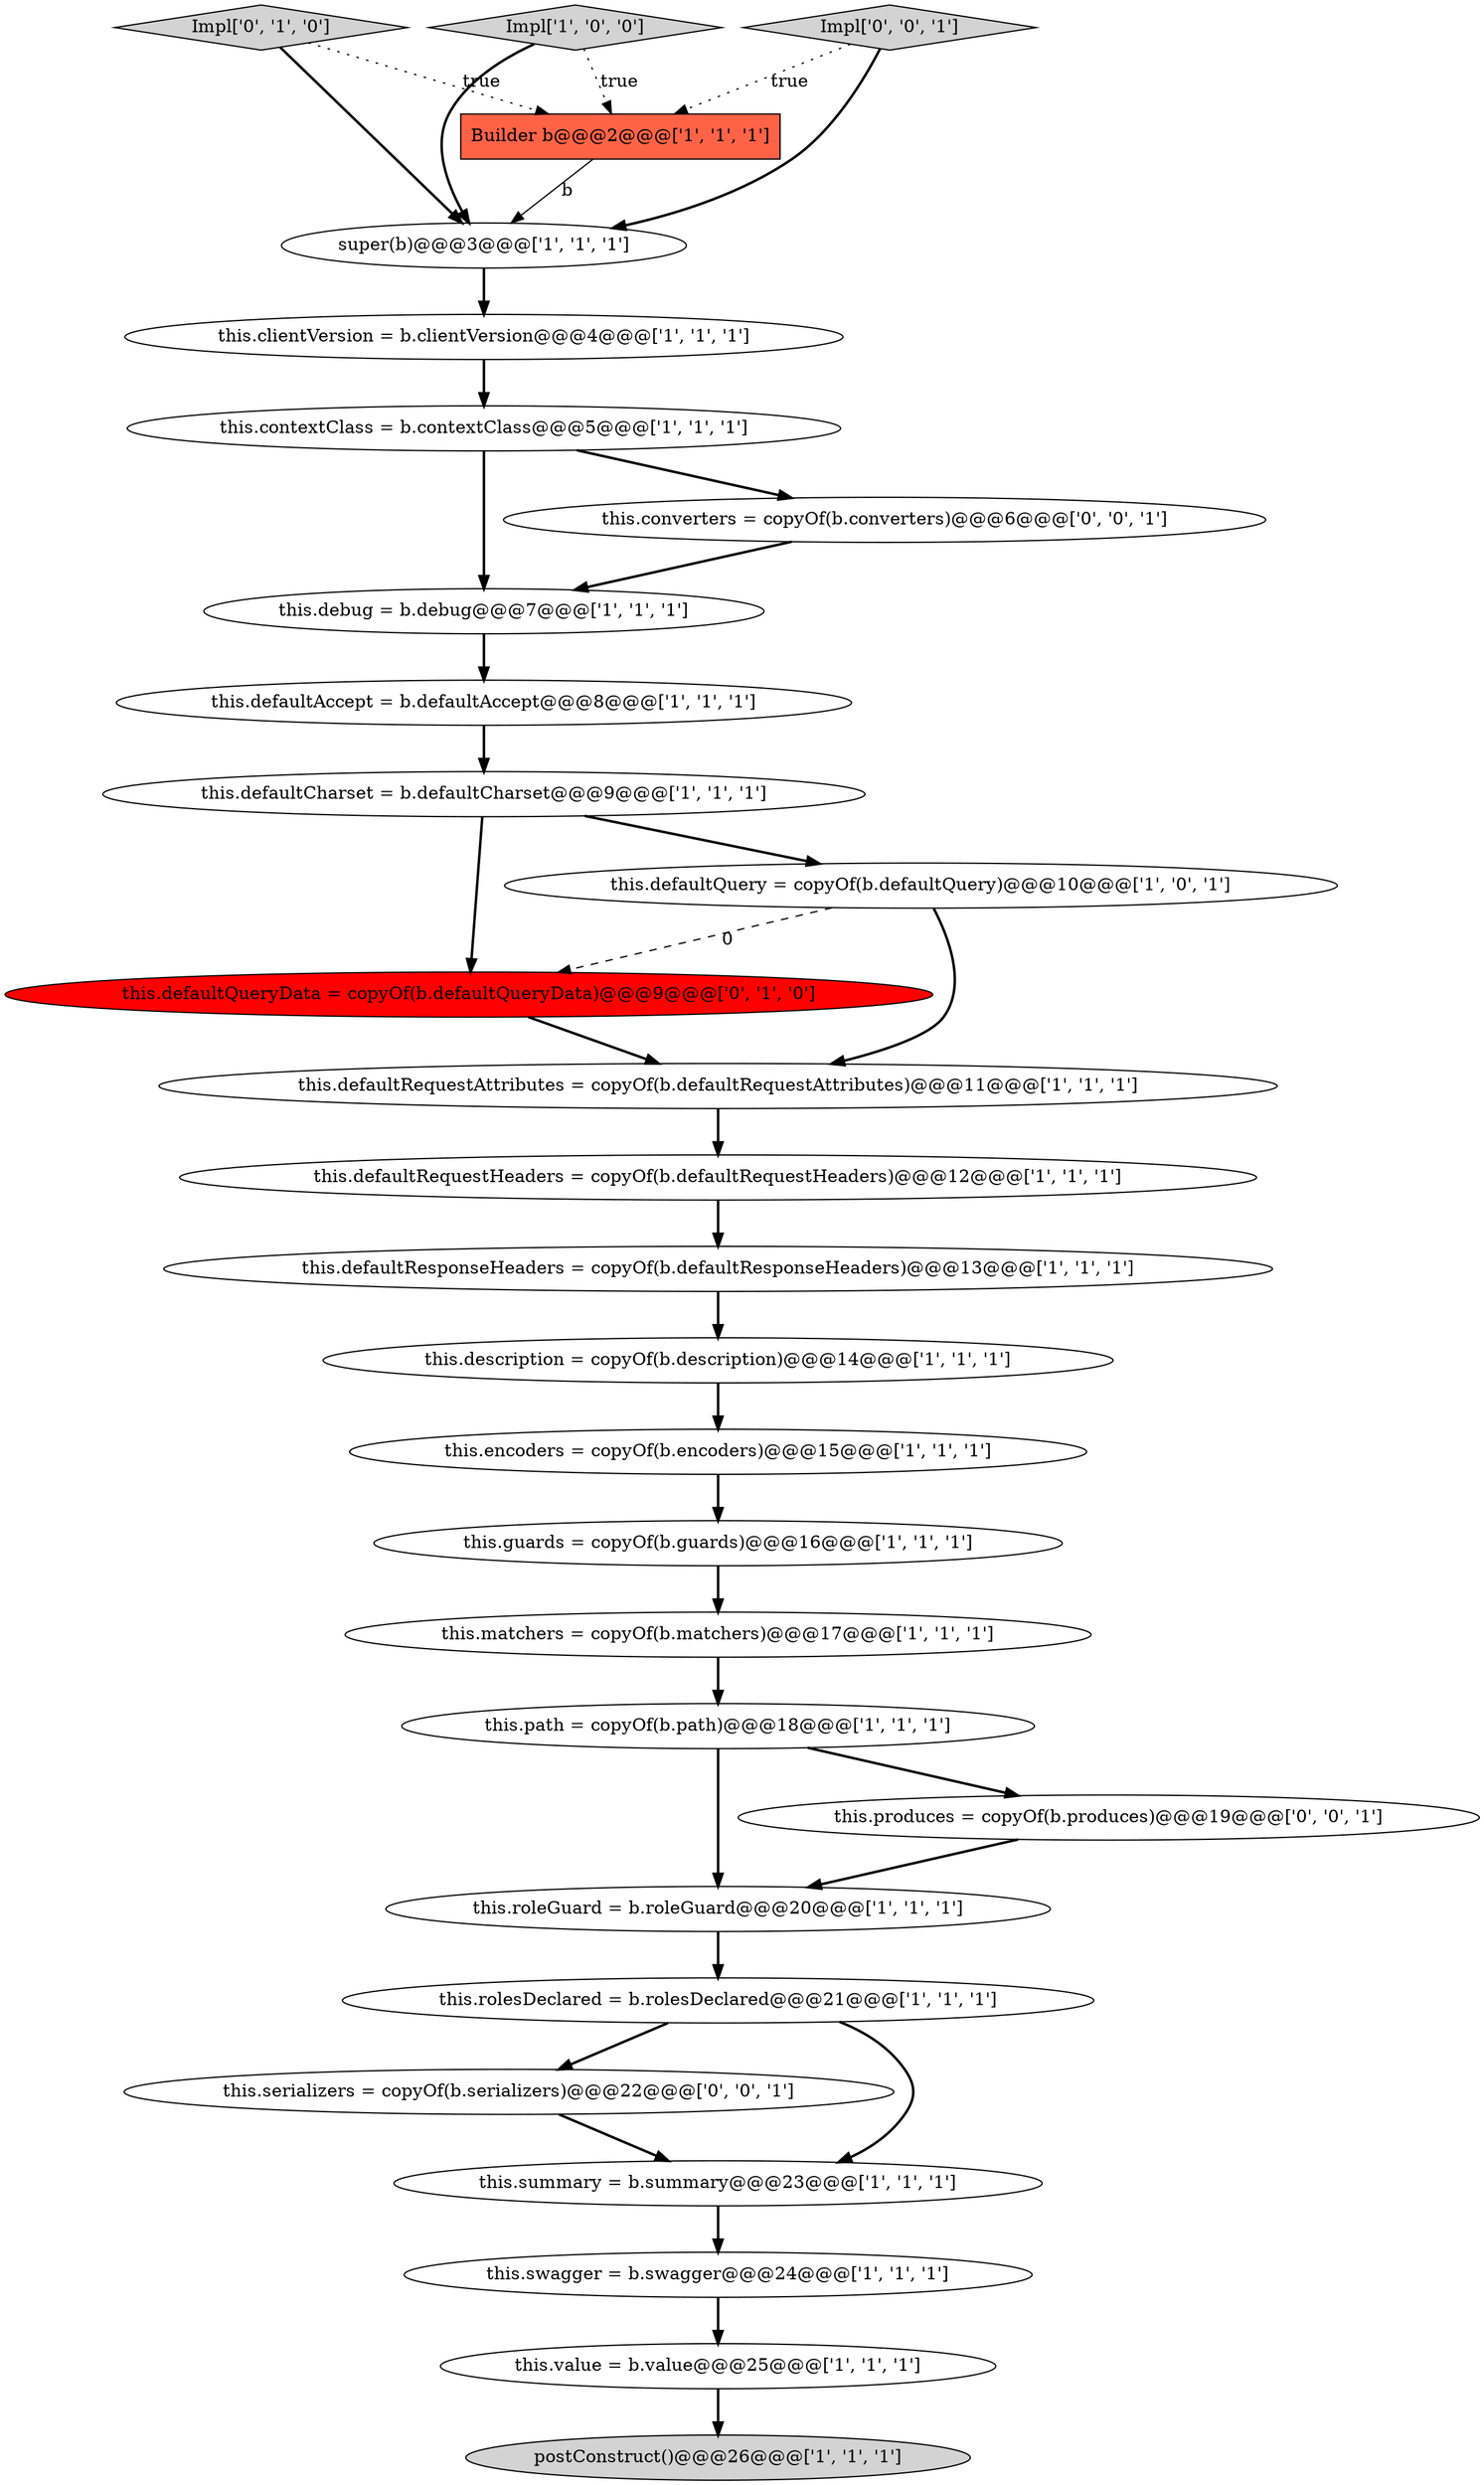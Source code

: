 digraph {
6 [style = filled, label = "this.defaultRequestAttributes = copyOf(b.defaultRequestAttributes)@@@11@@@['1', '1', '1']", fillcolor = white, shape = ellipse image = "AAA0AAABBB1BBB"];
8 [style = filled, label = "this.swagger = b.swagger@@@24@@@['1', '1', '1']", fillcolor = white, shape = ellipse image = "AAA0AAABBB1BBB"];
24 [style = filled, label = "this.defaultQueryData = copyOf(b.defaultQueryData)@@@9@@@['0', '1', '0']", fillcolor = red, shape = ellipse image = "AAA1AAABBB2BBB"];
4 [style = filled, label = "this.matchers = copyOf(b.matchers)@@@17@@@['1', '1', '1']", fillcolor = white, shape = ellipse image = "AAA0AAABBB1BBB"];
0 [style = filled, label = "Builder b@@@2@@@['1', '1', '1']", fillcolor = tomato, shape = box image = "AAA0AAABBB1BBB"];
26 [style = filled, label = "this.serializers = copyOf(b.serializers)@@@22@@@['0', '0', '1']", fillcolor = white, shape = ellipse image = "AAA0AAABBB3BBB"];
2 [style = filled, label = "this.encoders = copyOf(b.encoders)@@@15@@@['1', '1', '1']", fillcolor = white, shape = ellipse image = "AAA0AAABBB1BBB"];
21 [style = filled, label = "this.path = copyOf(b.path)@@@18@@@['1', '1', '1']", fillcolor = white, shape = ellipse image = "AAA0AAABBB1BBB"];
14 [style = filled, label = "this.roleGuard = b.roleGuard@@@20@@@['1', '1', '1']", fillcolor = white, shape = ellipse image = "AAA0AAABBB1BBB"];
7 [style = filled, label = "this.summary = b.summary@@@23@@@['1', '1', '1']", fillcolor = white, shape = ellipse image = "AAA0AAABBB1BBB"];
22 [style = filled, label = "this.clientVersion = b.clientVersion@@@4@@@['1', '1', '1']", fillcolor = white, shape = ellipse image = "AAA0AAABBB1BBB"];
13 [style = filled, label = "this.defaultCharset = b.defaultCharset@@@9@@@['1', '1', '1']", fillcolor = white, shape = ellipse image = "AAA0AAABBB1BBB"];
1 [style = filled, label = "this.debug = b.debug@@@7@@@['1', '1', '1']", fillcolor = white, shape = ellipse image = "AAA0AAABBB1BBB"];
11 [style = filled, label = "postConstruct()@@@26@@@['1', '1', '1']", fillcolor = lightgray, shape = ellipse image = "AAA0AAABBB1BBB"];
5 [style = filled, label = "this.defaultAccept = b.defaultAccept@@@8@@@['1', '1', '1']", fillcolor = white, shape = ellipse image = "AAA0AAABBB1BBB"];
16 [style = filled, label = "this.rolesDeclared = b.rolesDeclared@@@21@@@['1', '1', '1']", fillcolor = white, shape = ellipse image = "AAA0AAABBB1BBB"];
18 [style = filled, label = "this.defaultResponseHeaders = copyOf(b.defaultResponseHeaders)@@@13@@@['1', '1', '1']", fillcolor = white, shape = ellipse image = "AAA0AAABBB1BBB"];
3 [style = filled, label = "this.defaultQuery = copyOf(b.defaultQuery)@@@10@@@['1', '0', '1']", fillcolor = white, shape = ellipse image = "AAA0AAABBB1BBB"];
25 [style = filled, label = "this.produces = copyOf(b.produces)@@@19@@@['0', '0', '1']", fillcolor = white, shape = ellipse image = "AAA0AAABBB3BBB"];
17 [style = filled, label = "this.contextClass = b.contextClass@@@5@@@['1', '1', '1']", fillcolor = white, shape = ellipse image = "AAA0AAABBB1BBB"];
23 [style = filled, label = "Impl['0', '1', '0']", fillcolor = lightgray, shape = diamond image = "AAA0AAABBB2BBB"];
10 [style = filled, label = "this.guards = copyOf(b.guards)@@@16@@@['1', '1', '1']", fillcolor = white, shape = ellipse image = "AAA0AAABBB1BBB"];
27 [style = filled, label = "this.converters = copyOf(b.converters)@@@6@@@['0', '0', '1']", fillcolor = white, shape = ellipse image = "AAA0AAABBB3BBB"];
15 [style = filled, label = "this.value = b.value@@@25@@@['1', '1', '1']", fillcolor = white, shape = ellipse image = "AAA0AAABBB1BBB"];
19 [style = filled, label = "this.description = copyOf(b.description)@@@14@@@['1', '1', '1']", fillcolor = white, shape = ellipse image = "AAA0AAABBB1BBB"];
12 [style = filled, label = "this.defaultRequestHeaders = copyOf(b.defaultRequestHeaders)@@@12@@@['1', '1', '1']", fillcolor = white, shape = ellipse image = "AAA0AAABBB1BBB"];
9 [style = filled, label = "Impl['1', '0', '0']", fillcolor = lightgray, shape = diamond image = "AAA0AAABBB1BBB"];
28 [style = filled, label = "Impl['0', '0', '1']", fillcolor = lightgray, shape = diamond image = "AAA0AAABBB3BBB"];
20 [style = filled, label = "super(b)@@@3@@@['1', '1', '1']", fillcolor = white, shape = ellipse image = "AAA0AAABBB1BBB"];
1->5 [style = bold, label=""];
14->16 [style = bold, label=""];
23->20 [style = bold, label=""];
27->1 [style = bold, label=""];
9->0 [style = dotted, label="true"];
8->15 [style = bold, label=""];
13->24 [style = bold, label=""];
17->1 [style = bold, label=""];
26->7 [style = bold, label=""];
28->20 [style = bold, label=""];
3->24 [style = dashed, label="0"];
16->7 [style = bold, label=""];
18->19 [style = bold, label=""];
4->21 [style = bold, label=""];
16->26 [style = bold, label=""];
3->6 [style = bold, label=""];
9->20 [style = bold, label=""];
0->20 [style = solid, label="b"];
19->2 [style = bold, label=""];
25->14 [style = bold, label=""];
21->25 [style = bold, label=""];
2->10 [style = bold, label=""];
7->8 [style = bold, label=""];
20->22 [style = bold, label=""];
28->0 [style = dotted, label="true"];
15->11 [style = bold, label=""];
13->3 [style = bold, label=""];
5->13 [style = bold, label=""];
12->18 [style = bold, label=""];
10->4 [style = bold, label=""];
22->17 [style = bold, label=""];
17->27 [style = bold, label=""];
24->6 [style = bold, label=""];
23->0 [style = dotted, label="true"];
21->14 [style = bold, label=""];
6->12 [style = bold, label=""];
}
